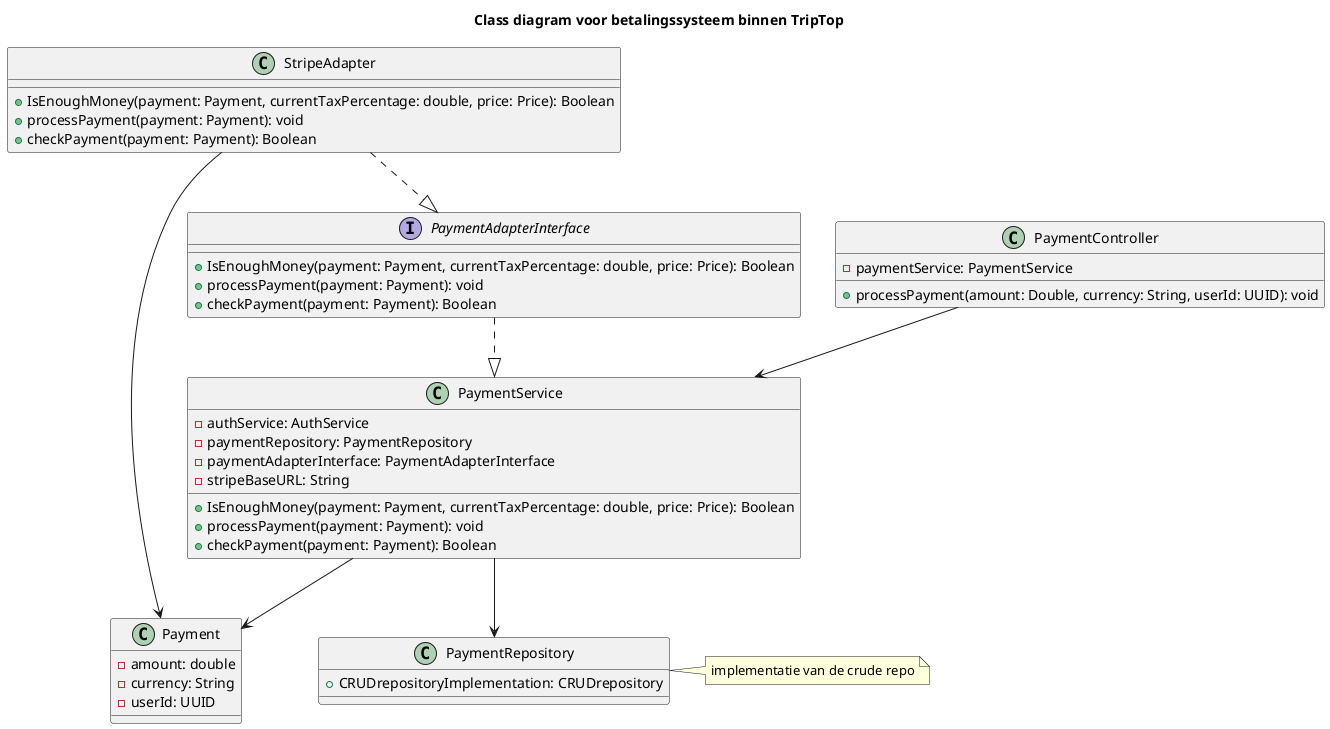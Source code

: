 @startuml

title Class diagram voor betalingssysteem binnen TripTop

Class Payment {
    - amount: double
    - currency: String
    - userId: UUID
}

class PaymentController {
    - paymentService: PaymentService
    + processPayment(amount: Double, currency: String, userId: UUID): void
}

Class PaymentService {
    - authService: AuthService
    - paymentRepository: PaymentRepository
    - paymentAdapterInterface: PaymentAdapterInterface
    - stripeBaseURL: String
    + IsEnoughMoney(payment: Payment, currentTaxPercentage: double, price: Price): Boolean
    + processPayment(payment: Payment): void
    + checkPayment(payment: Payment): Boolean
}

Class StripeAdapter {
    + IsEnoughMoney(payment: Payment, currentTaxPercentage: double, price: Price): Boolean
    + processPayment(payment: Payment): void
    + checkPayment(payment: Payment): Boolean
}

Interface PaymentAdapterInterface {
    + IsEnoughMoney(payment: Payment, currentTaxPercentage: double, price: Price): Boolean
    + processPayment(payment: Payment): void
    + checkPayment(payment: Payment): Boolean
}

Class PaymentRepository {
    + CRUDrepositoryImplementation: CRUDrepository
}
note right of PaymentRepository
  implementatie van de crude repo
end note

PaymentController --> PaymentService
PaymentService --> PaymentRepository
PaymentService --> Payment
PaymentAdapterInterface ..|> PaymentService
StripeAdapter ..|> PaymentAdapterInterface
StripeAdapter --> Payment

@enduml


